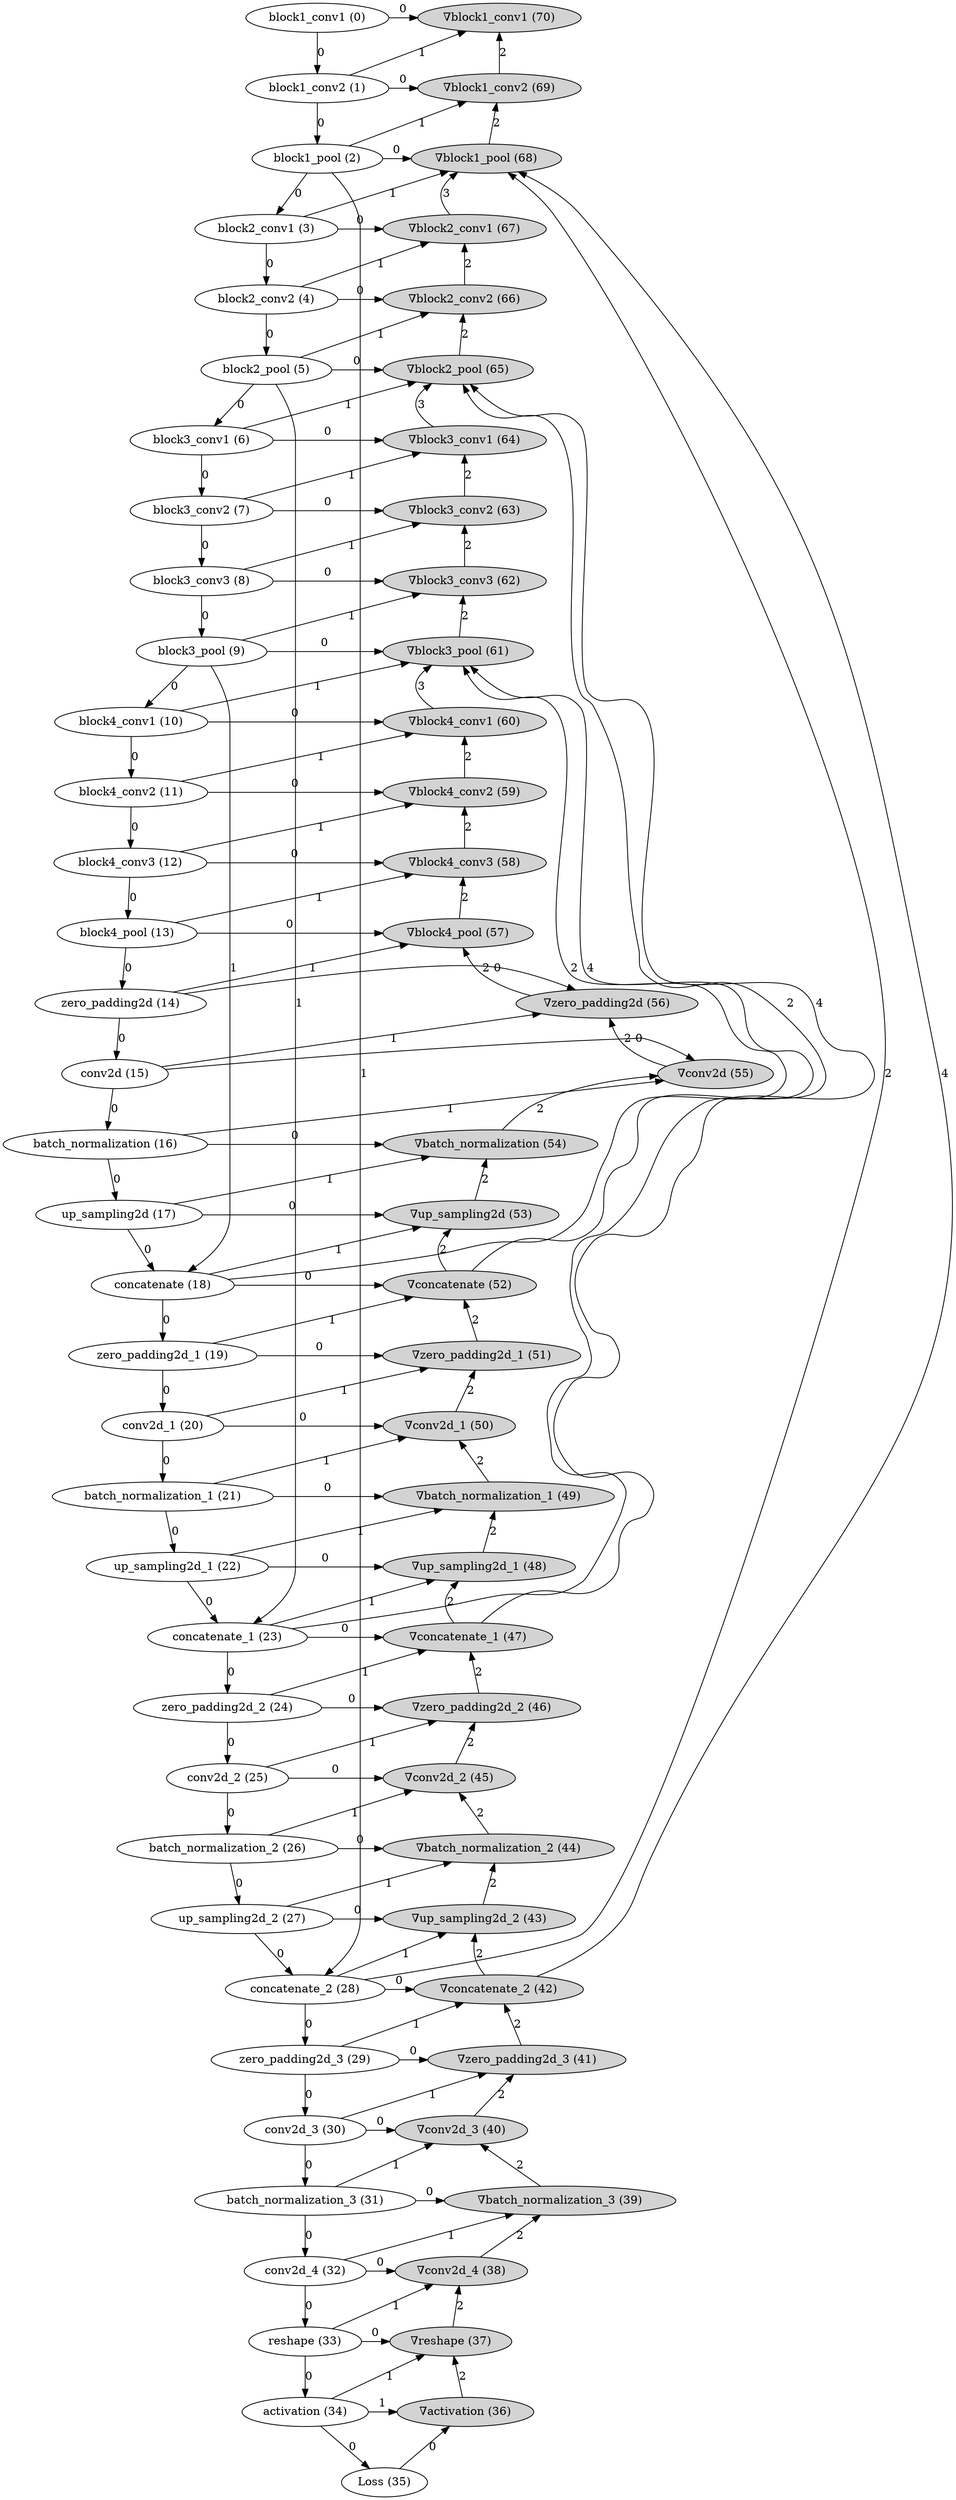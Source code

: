 digraph render_dfgraphvgg_unet {
	graph [ratio=compress]
	{
		rank=same
		0 [label="block1_conv1 (0)"]
		70 [label="&nabla;block1_conv1 (70)" style=filled]
	}
	{
		rank=same
		1 [label="block1_conv2 (1)"]
		69 [label="&nabla;block1_conv2 (69)" style=filled]
	}
	{
		rank=same
		2 [label="block1_pool (2)"]
		68 [label="&nabla;block1_pool (68)" style=filled]
	}
	{
		rank=same
		3 [label="block2_conv1 (3)"]
		67 [label="&nabla;block2_conv1 (67)" style=filled]
	}
	{
		rank=same
		4 [label="block2_conv2 (4)"]
		66 [label="&nabla;block2_conv2 (66)" style=filled]
	}
	{
		rank=same
		5 [label="block2_pool (5)"]
		65 [label="&nabla;block2_pool (65)" style=filled]
	}
	{
		rank=same
		6 [label="block3_conv1 (6)"]
		64 [label="&nabla;block3_conv1 (64)" style=filled]
	}
	{
		rank=same
		7 [label="block3_conv2 (7)"]
		63 [label="&nabla;block3_conv2 (63)" style=filled]
	}
	{
		rank=same
		8 [label="block3_conv3 (8)"]
		62 [label="&nabla;block3_conv3 (62)" style=filled]
	}
	{
		rank=same
		9 [label="block3_pool (9)"]
		61 [label="&nabla;block3_pool (61)" style=filled]
	}
	{
		rank=same
		10 [label="block4_conv1 (10)"]
		60 [label="&nabla;block4_conv1 (60)" style=filled]
	}
	{
		rank=same
		11 [label="block4_conv2 (11)"]
		59 [label="&nabla;block4_conv2 (59)" style=filled]
	}
	{
		rank=same
		12 [label="block4_conv3 (12)"]
		58 [label="&nabla;block4_conv3 (58)" style=filled]
	}
	{
		rank=same
		13 [label="block4_pool (13)"]
		57 [label="&nabla;block4_pool (57)" style=filled]
	}
	{
		rank=same
		14 [label="zero_padding2d (14)"]
		56 [label="&nabla;zero_padding2d (56)" style=filled]
	}
	{
		rank=same
		15 [label="conv2d (15)"]
		55 [label="&nabla;conv2d (55)" style=filled]
	}
	{
		rank=same
		16 [label="batch_normalization (16)"]
		54 [label="&nabla;batch_normalization (54)" style=filled]
	}
	{
		rank=same
		17 [label="up_sampling2d (17)"]
		53 [label="&nabla;up_sampling2d (53)" style=filled]
	}
	{
		rank=same
		18 [label="concatenate (18)"]
		52 [label="&nabla;concatenate (52)" style=filled]
	}
	{
		rank=same
		19 [label="zero_padding2d_1 (19)"]
		51 [label="&nabla;zero_padding2d_1 (51)" style=filled]
	}
	{
		rank=same
		20 [label="conv2d_1 (20)"]
		50 [label="&nabla;conv2d_1 (50)" style=filled]
	}
	{
		rank=same
		21 [label="batch_normalization_1 (21)"]
		49 [label="&nabla;batch_normalization_1 (49)" style=filled]
	}
	{
		rank=same
		22 [label="up_sampling2d_1 (22)"]
		48 [label="&nabla;up_sampling2d_1 (48)" style=filled]
	}
	{
		rank=same
		23 [label="concatenate_1 (23)"]
		47 [label="&nabla;concatenate_1 (47)" style=filled]
	}
	{
		rank=same
		24 [label="zero_padding2d_2 (24)"]
		46 [label="&nabla;zero_padding2d_2 (46)" style=filled]
	}
	{
		rank=same
		25 [label="conv2d_2 (25)"]
		45 [label="&nabla;conv2d_2 (45)" style=filled]
	}
	{
		rank=same
		26 [label="batch_normalization_2 (26)"]
		44 [label="&nabla;batch_normalization_2 (44)" style=filled]
	}
	{
		rank=same
		27 [label="up_sampling2d_2 (27)"]
		43 [label="&nabla;up_sampling2d_2 (43)" style=filled]
	}
	{
		rank=same
		28 [label="concatenate_2 (28)"]
		42 [label="&nabla;concatenate_2 (42)" style=filled]
	}
	{
		rank=same
		29 [label="zero_padding2d_3 (29)"]
		41 [label="&nabla;zero_padding2d_3 (41)" style=filled]
	}
	{
		rank=same
		30 [label="conv2d_3 (30)"]
		40 [label="&nabla;conv2d_3 (40)" style=filled]
	}
	{
		rank=same
		31 [label="batch_normalization_3 (31)"]
		39 [label="&nabla;batch_normalization_3 (39)" style=filled]
	}
	{
		rank=same
		32 [label="conv2d_4 (32)"]
		38 [label="&nabla;conv2d_4 (38)" style=filled]
	}
	{
		rank=same
		33 [label="reshape (33)"]
		37 [label="&nabla;reshape (37)" style=filled]
	}
	{
		rank=same
		34 [label="activation (34)"]
		36 [label="&nabla;activation (36)" style=filled]
	}
	35 [label="Loss (35)"]
	0 -> 1 [label=0]
	1 -> 2 [label=0]
	2 -> 3 [label=0]
	3 -> 4 [label=0]
	4 -> 5 [label=0]
	5 -> 6 [label=0]
	6 -> 7 [label=0]
	7 -> 8 [label=0]
	8 -> 9 [label=0]
	9 -> 10 [label=0]
	10 -> 11 [label=0]
	11 -> 12 [label=0]
	12 -> 13 [label=0]
	13 -> 14 [label=0]
	14 -> 15 [label=0]
	15 -> 16 [label=0]
	16 -> 17 [label=0]
	17 -> 18 [label=0]
	9 -> 18 [label=1]
	18 -> 19 [label=0]
	19 -> 20 [label=0]
	20 -> 21 [label=0]
	21 -> 22 [label=0]
	22 -> 23 [label=0]
	5 -> 23 [label=1]
	23 -> 24 [label=0]
	24 -> 25 [label=0]
	25 -> 26 [label=0]
	26 -> 27 [label=0]
	27 -> 28 [label=0]
	2 -> 28 [label=1]
	28 -> 29 [label=0]
	29 -> 30 [label=0]
	30 -> 31 [label=0]
	31 -> 32 [label=0]
	32 -> 33 [label=0]
	33 -> 34 [label=0]
	34 -> 35 [label=0]
	35 -> 36 [label=0]
	34 -> 36 [label=1 constraint=false]
	33 -> 37 [label=0 constraint=false]
	34 -> 37 [label=1 constraint=false]
	36 -> 37 [label=2 constraint=false]
	32 -> 38 [label=0 constraint=false]
	33 -> 38 [label=1 constraint=false]
	37 -> 38 [label=2 constraint=false]
	31 -> 39 [label=0 constraint=false]
	32 -> 39 [label=1 constraint=false]
	38 -> 39 [label=2 constraint=false]
	30 -> 40 [label=0 constraint=false]
	31 -> 40 [label=1 constraint=false]
	39 -> 40 [label=2 constraint=false]
	29 -> 41 [label=0 constraint=false]
	30 -> 41 [label=1 constraint=false]
	40 -> 41 [label=2 constraint=false]
	28 -> 42 [label=0 constraint=false]
	29 -> 42 [label=1 constraint=false]
	41 -> 42 [label=2 constraint=false]
	27 -> 43 [label=0 constraint=false]
	28 -> 43 [label=1 constraint=false]
	42 -> 43 [label=2 constraint=false]
	26 -> 44 [label=0 constraint=false]
	27 -> 44 [label=1 constraint=false]
	43 -> 44 [label=2 constraint=false]
	25 -> 45 [label=0 constraint=false]
	26 -> 45 [label=1 constraint=false]
	44 -> 45 [label=2 constraint=false]
	24 -> 46 [label=0 constraint=false]
	25 -> 46 [label=1 constraint=false]
	45 -> 46 [label=2 constraint=false]
	23 -> 47 [label=0 constraint=false]
	24 -> 47 [label=1 constraint=false]
	46 -> 47 [label=2 constraint=false]
	22 -> 48 [label=0 constraint=false]
	23 -> 48 [label=1 constraint=false]
	47 -> 48 [label=2 constraint=false]
	21 -> 49 [label=0 constraint=false]
	22 -> 49 [label=1 constraint=false]
	48 -> 49 [label=2 constraint=false]
	20 -> 50 [label=0 constraint=false]
	21 -> 50 [label=1 constraint=false]
	49 -> 50 [label=2 constraint=false]
	19 -> 51 [label=0 constraint=false]
	20 -> 51 [label=1 constraint=false]
	50 -> 51 [label=2 constraint=false]
	18 -> 52 [label=0 constraint=false]
	19 -> 52 [label=1 constraint=false]
	51 -> 52 [label=2 constraint=false]
	17 -> 53 [label=0 constraint=false]
	18 -> 53 [label=1 constraint=false]
	52 -> 53 [label=2 constraint=false]
	16 -> 54 [label=0 constraint=false]
	17 -> 54 [label=1 constraint=false]
	53 -> 54 [label=2 constraint=false]
	15 -> 55 [label=0 constraint=false]
	16 -> 55 [label=1 constraint=false]
	54 -> 55 [label=2 constraint=false]
	14 -> 56 [label=0 constraint=false]
	15 -> 56 [label=1 constraint=false]
	55 -> 56 [label=2 constraint=false]
	13 -> 57 [label=0 constraint=false]
	14 -> 57 [label=1 constraint=false]
	56 -> 57 [label=2 constraint=false]
	12 -> 58 [label=0 constraint=false]
	13 -> 58 [label=1 constraint=false]
	57 -> 58 [label=2 constraint=false]
	11 -> 59 [label=0 constraint=false]
	12 -> 59 [label=1 constraint=false]
	58 -> 59 [label=2 constraint=false]
	10 -> 60 [label=0 constraint=false]
	11 -> 60 [label=1 constraint=false]
	59 -> 60 [label=2 constraint=false]
	9 -> 61 [label=0 constraint=false]
	10 -> 61 [label=1 constraint=false]
	18 -> 61 [label=2 constraint=false]
	60 -> 61 [label=3 constraint=false]
	52 -> 61 [label=4 constraint=false]
	8 -> 62 [label=0 constraint=false]
	9 -> 62 [label=1 constraint=false]
	61 -> 62 [label=2 constraint=false]
	7 -> 63 [label=0 constraint=false]
	8 -> 63 [label=1 constraint=false]
	62 -> 63 [label=2 constraint=false]
	6 -> 64 [label=0 constraint=false]
	7 -> 64 [label=1 constraint=false]
	63 -> 64 [label=2 constraint=false]
	5 -> 65 [label=0 constraint=false]
	6 -> 65 [label=1 constraint=false]
	23 -> 65 [label=2 constraint=false]
	64 -> 65 [label=3 constraint=false]
	47 -> 65 [label=4 constraint=false]
	4 -> 66 [label=0 constraint=false]
	5 -> 66 [label=1 constraint=false]
	65 -> 66 [label=2 constraint=false]
	3 -> 67 [label=0 constraint=false]
	4 -> 67 [label=1 constraint=false]
	66 -> 67 [label=2 constraint=false]
	2 -> 68 [label=0 constraint=false]
	3 -> 68 [label=1 constraint=false]
	28 -> 68 [label=2 constraint=false]
	67 -> 68 [label=3 constraint=false]
	42 -> 68 [label=4 constraint=false]
	1 -> 69 [label=0 constraint=false]
	2 -> 69 [label=1 constraint=false]
	68 -> 69 [label=2 constraint=false]
	0 -> 70 [label=0 constraint=false]
	1 -> 70 [label=1 constraint=false]
	69 -> 70 [label=2 constraint=false]
}
